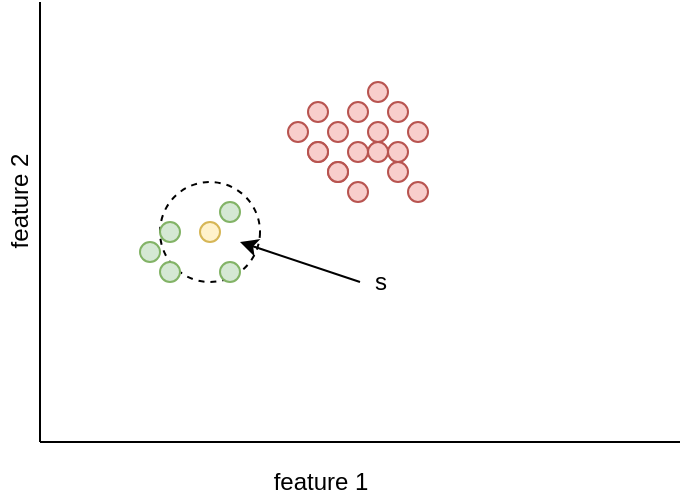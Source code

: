 <mxfile version="14.4.2" type="device"><diagram id="W4AYkTskBWlsolWwHEI2" name="Page-1"><mxGraphModel dx="1106" dy="860" grid="1" gridSize="10" guides="1" tooltips="1" connect="1" arrows="1" fold="1" page="1" pageScale="1" pageWidth="827" pageHeight="1169" math="0" shadow="0"><root><mxCell id="0"/><mxCell id="1" parent="0"/><mxCell id="cmZPfhlmwJMQBdbAUALw-32" value="" style="ellipse;whiteSpace=wrap;html=1;aspect=fixed;dashed=1;" vertex="1" parent="1"><mxGeometry x="300" y="310" width="50" height="50" as="geometry"/></mxCell><mxCell id="cmZPfhlmwJMQBdbAUALw-1" value="" style="endArrow=none;html=1;" edge="1" parent="1"><mxGeometry width="50" height="50" relative="1" as="geometry"><mxPoint x="240" y="440" as="sourcePoint"/><mxPoint x="240" y="220" as="targetPoint"/></mxGeometry></mxCell><mxCell id="cmZPfhlmwJMQBdbAUALw-3" value="" style="endArrow=none;html=1;" edge="1" parent="1"><mxGeometry width="50" height="50" relative="1" as="geometry"><mxPoint x="240" y="440" as="sourcePoint"/><mxPoint x="560" y="440" as="targetPoint"/></mxGeometry></mxCell><mxCell id="cmZPfhlmwJMQBdbAUALw-4" value="" style="ellipse;whiteSpace=wrap;html=1;aspect=fixed;fillColor=#d5e8d4;strokeColor=#82b366;" vertex="1" parent="1"><mxGeometry x="290" y="340" width="10" height="10" as="geometry"/></mxCell><mxCell id="cmZPfhlmwJMQBdbAUALw-5" value="" style="ellipse;whiteSpace=wrap;html=1;aspect=fixed;fillColor=#d5e8d4;strokeColor=#82b366;" vertex="1" parent="1"><mxGeometry x="300" y="350" width="10" height="10" as="geometry"/></mxCell><mxCell id="cmZPfhlmwJMQBdbAUALw-6" value="" style="ellipse;whiteSpace=wrap;html=1;aspect=fixed;fillColor=#d5e8d4;strokeColor=#82b366;" vertex="1" parent="1"><mxGeometry x="300" y="330" width="10" height="10" as="geometry"/></mxCell><mxCell id="cmZPfhlmwJMQBdbAUALw-7" value="" style="ellipse;whiteSpace=wrap;html=1;aspect=fixed;fillColor=#d5e8d4;strokeColor=#82b366;" vertex="1" parent="1"><mxGeometry x="330" y="320" width="10" height="10" as="geometry"/></mxCell><mxCell id="cmZPfhlmwJMQBdbAUALw-8" value="" style="ellipse;whiteSpace=wrap;html=1;aspect=fixed;fillColor=#fff2cc;strokeColor=#d6b656;" vertex="1" parent="1"><mxGeometry x="320" y="330" width="10" height="10" as="geometry"/></mxCell><mxCell id="cmZPfhlmwJMQBdbAUALw-9" value="" style="ellipse;whiteSpace=wrap;html=1;aspect=fixed;fillColor=#d5e8d4;strokeColor=#82b366;" vertex="1" parent="1"><mxGeometry x="330" y="350" width="10" height="10" as="geometry"/></mxCell><mxCell id="cmZPfhlmwJMQBdbAUALw-10" value="" style="ellipse;whiteSpace=wrap;html=1;aspect=fixed;fillColor=#f8cecc;strokeColor=#b85450;" vertex="1" parent="1"><mxGeometry x="364" y="280" width="10" height="10" as="geometry"/></mxCell><mxCell id="cmZPfhlmwJMQBdbAUALw-11" value="" style="ellipse;whiteSpace=wrap;html=1;aspect=fixed;fillColor=#f8cecc;strokeColor=#b85450;" vertex="1" parent="1"><mxGeometry x="374" y="290" width="10" height="10" as="geometry"/></mxCell><mxCell id="cmZPfhlmwJMQBdbAUALw-12" value="" style="ellipse;whiteSpace=wrap;html=1;aspect=fixed;fillColor=#f8cecc;strokeColor=#b85450;" vertex="1" parent="1"><mxGeometry x="374" y="270" width="10" height="10" as="geometry"/></mxCell><mxCell id="cmZPfhlmwJMQBdbAUALw-13" value="" style="ellipse;whiteSpace=wrap;html=1;aspect=fixed;fillColor=#f8cecc;strokeColor=#b85450;" vertex="1" parent="1"><mxGeometry x="404" y="260" width="10" height="10" as="geometry"/></mxCell><mxCell id="cmZPfhlmwJMQBdbAUALw-14" value="" style="ellipse;whiteSpace=wrap;html=1;aspect=fixed;fillColor=#f8cecc;strokeColor=#b85450;" vertex="1" parent="1"><mxGeometry x="394" y="270" width="10" height="10" as="geometry"/></mxCell><mxCell id="cmZPfhlmwJMQBdbAUALw-15" value="" style="ellipse;whiteSpace=wrap;html=1;aspect=fixed;fillColor=#f8cecc;strokeColor=#b85450;" vertex="1" parent="1"><mxGeometry x="404" y="290" width="10" height="10" as="geometry"/></mxCell><mxCell id="cmZPfhlmwJMQBdbAUALw-16" value="" style="ellipse;whiteSpace=wrap;html=1;aspect=fixed;fillColor=#f8cecc;strokeColor=#b85450;" vertex="1" parent="1"><mxGeometry x="374" y="290" width="10" height="10" as="geometry"/></mxCell><mxCell id="cmZPfhlmwJMQBdbAUALw-17" value="" style="ellipse;whiteSpace=wrap;html=1;aspect=fixed;fillColor=#f8cecc;strokeColor=#b85450;" vertex="1" parent="1"><mxGeometry x="384" y="300" width="10" height="10" as="geometry"/></mxCell><mxCell id="cmZPfhlmwJMQBdbAUALw-18" value="" style="ellipse;whiteSpace=wrap;html=1;aspect=fixed;fillColor=#f8cecc;strokeColor=#b85450;" vertex="1" parent="1"><mxGeometry x="384" y="280" width="10" height="10" as="geometry"/></mxCell><mxCell id="cmZPfhlmwJMQBdbAUALw-19" value="" style="ellipse;whiteSpace=wrap;html=1;aspect=fixed;fillColor=#f8cecc;strokeColor=#b85450;" vertex="1" parent="1"><mxGeometry x="414" y="270" width="10" height="10" as="geometry"/></mxCell><mxCell id="cmZPfhlmwJMQBdbAUALw-20" value="" style="ellipse;whiteSpace=wrap;html=1;aspect=fixed;fillColor=#f8cecc;strokeColor=#b85450;" vertex="1" parent="1"><mxGeometry x="404" y="280" width="10" height="10" as="geometry"/></mxCell><mxCell id="cmZPfhlmwJMQBdbAUALw-21" value="" style="ellipse;whiteSpace=wrap;html=1;aspect=fixed;fillColor=#f8cecc;strokeColor=#b85450;" vertex="1" parent="1"><mxGeometry x="414" y="300" width="10" height="10" as="geometry"/></mxCell><mxCell id="cmZPfhlmwJMQBdbAUALw-22" value="" style="ellipse;whiteSpace=wrap;html=1;aspect=fixed;fillColor=#f8cecc;strokeColor=#b85450;" vertex="1" parent="1"><mxGeometry x="384" y="300" width="10" height="10" as="geometry"/></mxCell><mxCell id="cmZPfhlmwJMQBdbAUALw-23" value="" style="ellipse;whiteSpace=wrap;html=1;aspect=fixed;fillColor=#f8cecc;strokeColor=#b85450;" vertex="1" parent="1"><mxGeometry x="394" y="310" width="10" height="10" as="geometry"/></mxCell><mxCell id="cmZPfhlmwJMQBdbAUALw-24" value="" style="ellipse;whiteSpace=wrap;html=1;aspect=fixed;fillColor=#f8cecc;strokeColor=#b85450;" vertex="1" parent="1"><mxGeometry x="394" y="290" width="10" height="10" as="geometry"/></mxCell><mxCell id="cmZPfhlmwJMQBdbAUALw-25" value="" style="ellipse;whiteSpace=wrap;html=1;aspect=fixed;fillColor=#f8cecc;strokeColor=#b85450;" vertex="1" parent="1"><mxGeometry x="424" y="280" width="10" height="10" as="geometry"/></mxCell><mxCell id="cmZPfhlmwJMQBdbAUALw-26" value="" style="ellipse;whiteSpace=wrap;html=1;aspect=fixed;fillColor=#f8cecc;strokeColor=#b85450;" vertex="1" parent="1"><mxGeometry x="414" y="290" width="10" height="10" as="geometry"/></mxCell><mxCell id="cmZPfhlmwJMQBdbAUALw-27" value="" style="ellipse;whiteSpace=wrap;html=1;aspect=fixed;fillColor=#f8cecc;strokeColor=#b85450;" vertex="1" parent="1"><mxGeometry x="424" y="310" width="10" height="10" as="geometry"/></mxCell><mxCell id="cmZPfhlmwJMQBdbAUALw-28" value="" style="endArrow=classic;html=1;strokeWidth=1;" edge="1" parent="1"><mxGeometry width="50" height="50" relative="1" as="geometry"><mxPoint x="400" y="360" as="sourcePoint"/><mxPoint x="340" y="340" as="targetPoint"/></mxGeometry></mxCell><mxCell id="cmZPfhlmwJMQBdbAUALw-29" value="s" style="text;html=1;align=center;verticalAlign=middle;resizable=0;points=[];autosize=1;" vertex="1" parent="1"><mxGeometry x="400" y="350" width="20" height="20" as="geometry"/></mxCell><mxCell id="cmZPfhlmwJMQBdbAUALw-30" value="feature 1" style="text;html=1;align=center;verticalAlign=middle;resizable=0;points=[];autosize=1;" vertex="1" parent="1"><mxGeometry x="350" y="450" width="60" height="20" as="geometry"/></mxCell><mxCell id="cmZPfhlmwJMQBdbAUALw-31" value="feature 2" style="text;html=1;align=center;verticalAlign=middle;resizable=0;points=[];autosize=1;rotation=-90;" vertex="1" parent="1"><mxGeometry x="200" y="310" width="60" height="20" as="geometry"/></mxCell></root></mxGraphModel></diagram></mxfile>